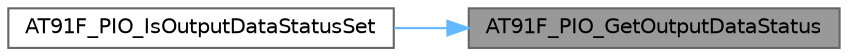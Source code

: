 digraph "AT91F_PIO_GetOutputDataStatus"
{
 // LATEX_PDF_SIZE
  bgcolor="transparent";
  edge [fontname=Helvetica,fontsize=10,labelfontname=Helvetica,labelfontsize=10];
  node [fontname=Helvetica,fontsize=10,shape=box,height=0.2,width=0.4];
  rankdir="RL";
  Node1 [id="Node000001",label="AT91F_PIO_GetOutputDataStatus",height=0.2,width=0.4,color="gray40", fillcolor="grey60", style="filled", fontcolor="black",tooltip="Return PIO Output Data Status."];
  Node1 -> Node2 [id="edge1_Node000001_Node000002",dir="back",color="steelblue1",style="solid",tooltip=" "];
  Node2 [id="Node000002",label="AT91F_PIO_IsOutputDataStatusSet",height=0.2,width=0.4,color="grey40", fillcolor="white", style="filled",URL="$lib___a_t91_s_a_m7_x128_8h.html#adbc91a987d3381db8fb10e88f2870349",tooltip="Test if PIO Output Data Status is Set."];
}

